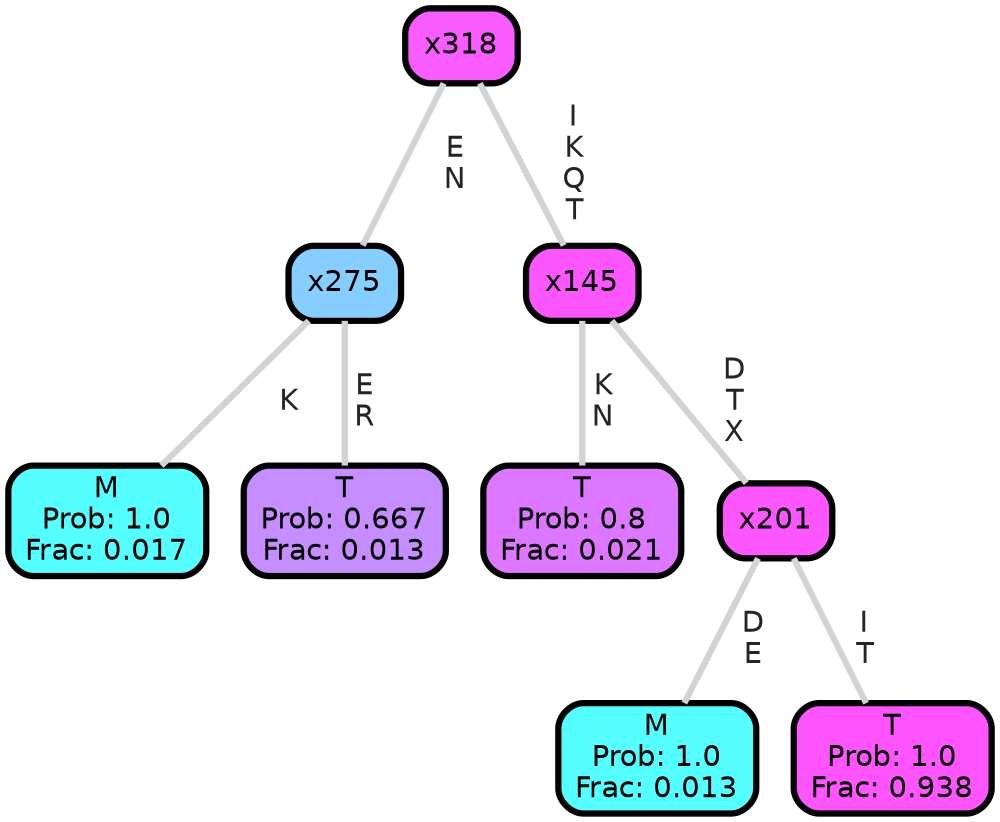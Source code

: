 graph Tree {
node [shape=box, style="filled, rounded",color="black",penwidth="3",fontcolor="black",                 fontname=helvetica] ;
graph [ranksep="0 equally", splines=straight,                 bgcolor=transparent, dpi=200] ;
edge [fontname=helvetica, fontweight=bold,fontcolor=grey14,color=lightgray] ;
0 [label="M
Prob: 1.0
Frac: 0.017", fillcolor="#55ffff"] ;
1 [label="x275", fillcolor="#85ceff"] ;
2 [label="T
Prob: 0.667
Frac: 0.013", fillcolor="#c68dff"] ;
3 [label="x318", fillcolor="#f85bff"] ;
4 [label="T
Prob: 0.8
Frac: 0.021", fillcolor="#dd77ff"] ;
5 [label="x145", fillcolor="#fc57ff"] ;
6 [label="M
Prob: 1.0
Frac: 0.013", fillcolor="#55ffff"] ;
7 [label="x201", fillcolor="#fc57ff"] ;
8 [label="T
Prob: 1.0
Frac: 0.938", fillcolor="#ff55ff"] ;
1 -- 0 [label=" K",penwidth=3] ;
1 -- 2 [label=" E\n R",penwidth=3] ;
3 -- 1 [label=" E\n N",penwidth=3] ;
3 -- 5 [label=" I\n K\n Q\n T",penwidth=3] ;
5 -- 4 [label=" K\n N",penwidth=3] ;
5 -- 7 [label=" D\n T\n X",penwidth=3] ;
7 -- 6 [label=" D\n E",penwidth=3] ;
7 -- 8 [label=" I\n T",penwidth=3] ;
{rank = same;}}